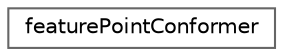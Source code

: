 digraph "Graphical Class Hierarchy"
{
 // LATEX_PDF_SIZE
  bgcolor="transparent";
  edge [fontname=Helvetica,fontsize=10,labelfontname=Helvetica,labelfontsize=10];
  node [fontname=Helvetica,fontsize=10,shape=box,height=0.2,width=0.4];
  rankdir="LR";
  Node0 [id="Node000000",label="featurePointConformer",height=0.2,width=0.4,color="grey40", fillcolor="white", style="filled",URL="$classFoam_1_1featurePointConformer.html",tooltip="The Delaunay vertices required to conform to a feature point can be determined upon initialisation be..."];
}
